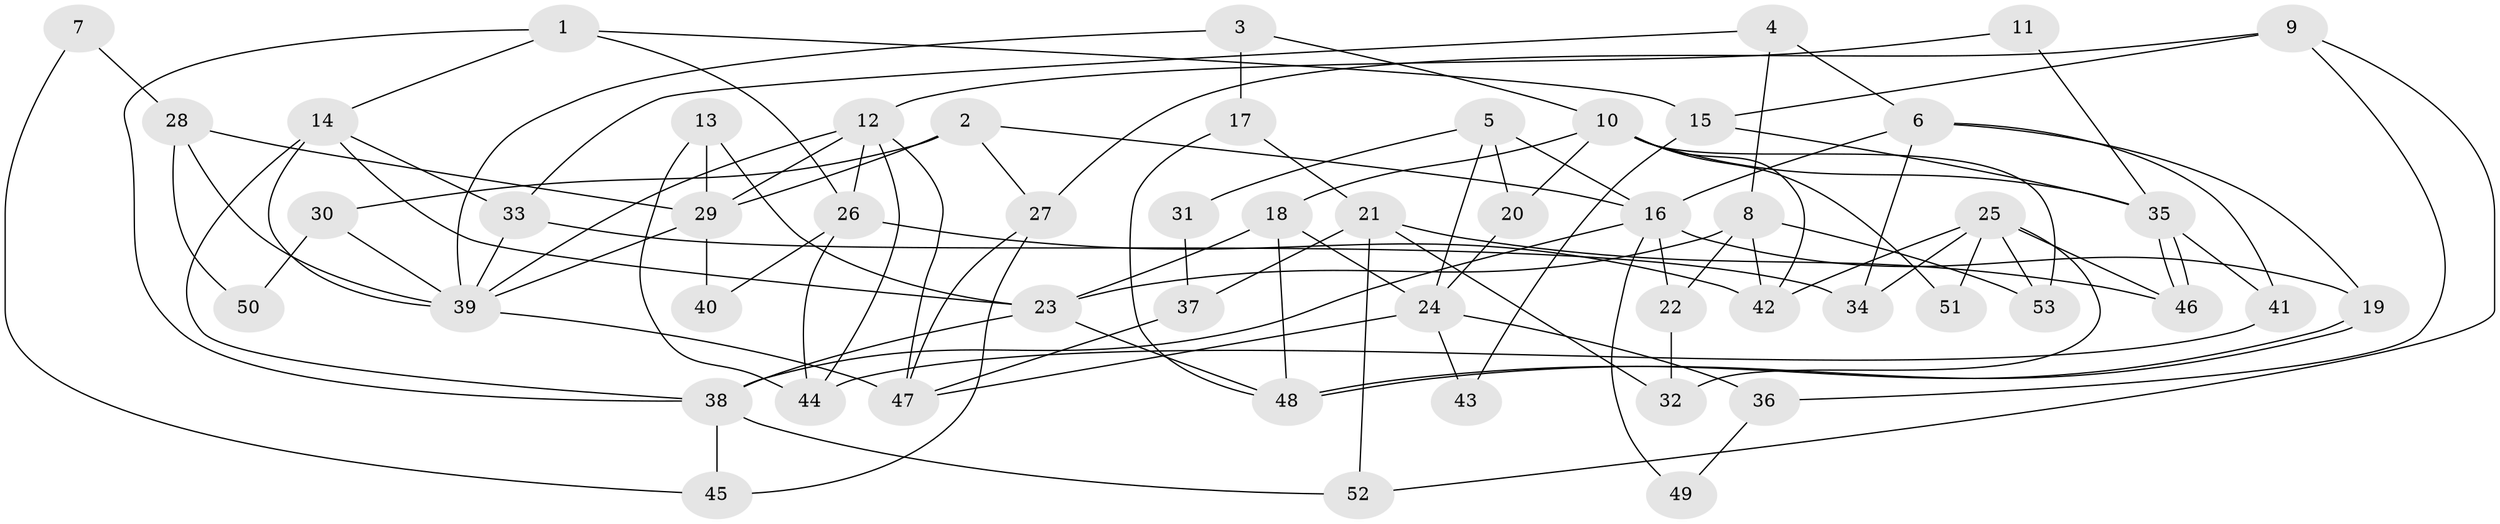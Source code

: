 // Generated by graph-tools (version 1.1) at 2025/15/03/09/25 04:15:17]
// undirected, 53 vertices, 106 edges
graph export_dot {
graph [start="1"]
  node [color=gray90,style=filled];
  1;
  2;
  3;
  4;
  5;
  6;
  7;
  8;
  9;
  10;
  11;
  12;
  13;
  14;
  15;
  16;
  17;
  18;
  19;
  20;
  21;
  22;
  23;
  24;
  25;
  26;
  27;
  28;
  29;
  30;
  31;
  32;
  33;
  34;
  35;
  36;
  37;
  38;
  39;
  40;
  41;
  42;
  43;
  44;
  45;
  46;
  47;
  48;
  49;
  50;
  51;
  52;
  53;
  1 -- 38;
  1 -- 14;
  1 -- 15;
  1 -- 26;
  2 -- 29;
  2 -- 16;
  2 -- 27;
  2 -- 30;
  3 -- 17;
  3 -- 39;
  3 -- 10;
  4 -- 8;
  4 -- 6;
  4 -- 33;
  5 -- 16;
  5 -- 20;
  5 -- 24;
  5 -- 31;
  6 -- 34;
  6 -- 19;
  6 -- 16;
  6 -- 41;
  7 -- 45;
  7 -- 28;
  8 -- 53;
  8 -- 42;
  8 -- 22;
  8 -- 23;
  9 -- 27;
  9 -- 15;
  9 -- 36;
  9 -- 52;
  10 -- 35;
  10 -- 18;
  10 -- 20;
  10 -- 42;
  10 -- 51;
  10 -- 53;
  11 -- 12;
  11 -- 35;
  12 -- 44;
  12 -- 39;
  12 -- 26;
  12 -- 29;
  12 -- 47;
  13 -- 29;
  13 -- 23;
  13 -- 44;
  14 -- 39;
  14 -- 23;
  14 -- 33;
  14 -- 38;
  15 -- 35;
  15 -- 43;
  16 -- 38;
  16 -- 19;
  16 -- 22;
  16 -- 49;
  17 -- 21;
  17 -- 48;
  18 -- 48;
  18 -- 23;
  18 -- 24;
  19 -- 48;
  19 -- 48;
  20 -- 24;
  21 -- 46;
  21 -- 52;
  21 -- 32;
  21 -- 37;
  22 -- 32;
  23 -- 38;
  23 -- 48;
  24 -- 36;
  24 -- 43;
  24 -- 47;
  25 -- 42;
  25 -- 32;
  25 -- 34;
  25 -- 46;
  25 -- 51;
  25 -- 53;
  26 -- 40;
  26 -- 42;
  26 -- 44;
  27 -- 47;
  27 -- 45;
  28 -- 39;
  28 -- 29;
  28 -- 50;
  29 -- 39;
  29 -- 40;
  30 -- 39;
  30 -- 50;
  31 -- 37;
  33 -- 34;
  33 -- 39;
  35 -- 46;
  35 -- 46;
  35 -- 41;
  36 -- 49;
  37 -- 47;
  38 -- 45;
  38 -- 52;
  39 -- 47;
  41 -- 44;
}
